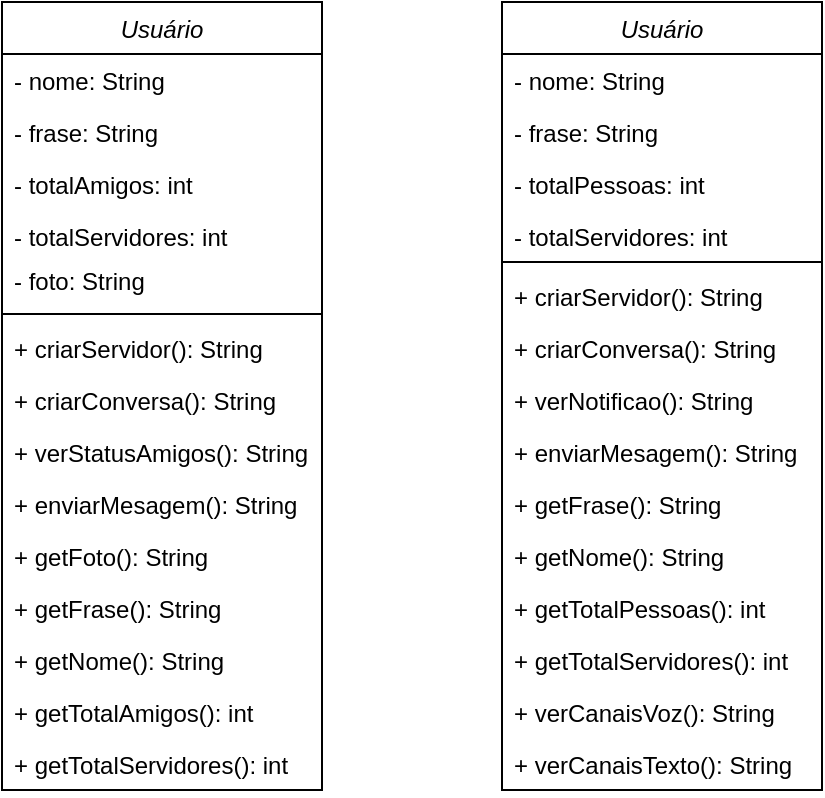 <mxfile version="13.9.2" type="device"><diagram id="C5RBs43oDa-KdzZeNtuy" name="Page-1"><mxGraphModel dx="868" dy="482" grid="1" gridSize="10" guides="1" tooltips="1" connect="1" arrows="1" fold="1" page="1" pageScale="1" pageWidth="827" pageHeight="1169" math="0" shadow="0"><root><mxCell id="WIyWlLk6GJQsqaUBKTNV-0"/><mxCell id="WIyWlLk6GJQsqaUBKTNV-1" parent="WIyWlLk6GJQsqaUBKTNV-0"/><mxCell id="zkfFHV4jXpPFQw0GAbJ--0" value="Usuário" style="swimlane;fontStyle=2;align=center;verticalAlign=top;childLayout=stackLayout;horizontal=1;startSize=26;horizontalStack=0;resizeParent=1;resizeLast=0;collapsible=1;marginBottom=0;rounded=0;shadow=0;strokeWidth=1;" parent="WIyWlLk6GJQsqaUBKTNV-1" vertex="1"><mxGeometry x="220" y="120" width="160" height="394" as="geometry"><mxRectangle x="230" y="140" width="160" height="26" as="alternateBounds"/></mxGeometry></mxCell><mxCell id="zkfFHV4jXpPFQw0GAbJ--1" value="- nome: String" style="text;align=left;verticalAlign=top;spacingLeft=4;spacingRight=4;overflow=hidden;rotatable=0;points=[[0,0.5],[1,0.5]];portConstraint=eastwest;" parent="zkfFHV4jXpPFQw0GAbJ--0" vertex="1"><mxGeometry y="26" width="160" height="26" as="geometry"/></mxCell><mxCell id="zkfFHV4jXpPFQw0GAbJ--2" value="- frase: String" style="text;align=left;verticalAlign=top;spacingLeft=4;spacingRight=4;overflow=hidden;rotatable=0;points=[[0,0.5],[1,0.5]];portConstraint=eastwest;rounded=0;shadow=0;html=0;" parent="zkfFHV4jXpPFQw0GAbJ--0" vertex="1"><mxGeometry y="52" width="160" height="26" as="geometry"/></mxCell><mxCell id="T63i-vuRl0Q1K7sB085m-0" value="- totalAmigos: int" style="text;align=left;verticalAlign=top;spacingLeft=4;spacingRight=4;overflow=hidden;rotatable=0;points=[[0,0.5],[1,0.5]];portConstraint=eastwest;rounded=0;shadow=0;html=0;" parent="zkfFHV4jXpPFQw0GAbJ--0" vertex="1"><mxGeometry y="78" width="160" height="26" as="geometry"/></mxCell><mxCell id="zkfFHV4jXpPFQw0GAbJ--3" value="- totalServidores: int" style="text;align=left;verticalAlign=top;spacingLeft=4;spacingRight=4;overflow=hidden;rotatable=0;points=[[0,0.5],[1,0.5]];portConstraint=eastwest;rounded=0;shadow=0;html=0;" parent="zkfFHV4jXpPFQw0GAbJ--0" vertex="1"><mxGeometry y="104" width="160" height="22" as="geometry"/></mxCell><mxCell id="T63i-vuRl0Q1K7sB085m-1" value="- foto: String" style="text;align=left;verticalAlign=top;spacingLeft=4;spacingRight=4;overflow=hidden;rotatable=0;points=[[0,0.5],[1,0.5]];portConstraint=eastwest;rounded=0;shadow=0;html=0;" parent="zkfFHV4jXpPFQw0GAbJ--0" vertex="1"><mxGeometry y="126" width="160" height="26" as="geometry"/></mxCell><mxCell id="zkfFHV4jXpPFQw0GAbJ--4" value="" style="line;html=1;strokeWidth=1;align=left;verticalAlign=middle;spacingTop=-1;spacingLeft=3;spacingRight=3;rotatable=0;labelPosition=right;points=[];portConstraint=eastwest;" parent="zkfFHV4jXpPFQw0GAbJ--0" vertex="1"><mxGeometry y="152" width="160" height="8" as="geometry"/></mxCell><mxCell id="zkfFHV4jXpPFQw0GAbJ--5" value="+ criarServidor(): String" style="text;align=left;verticalAlign=top;spacingLeft=4;spacingRight=4;overflow=hidden;rotatable=0;points=[[0,0.5],[1,0.5]];portConstraint=eastwest;" parent="zkfFHV4jXpPFQw0GAbJ--0" vertex="1"><mxGeometry y="160" width="160" height="26" as="geometry"/></mxCell><mxCell id="T63i-vuRl0Q1K7sB085m-2" value="+ criarConversa(): String" style="text;align=left;verticalAlign=top;spacingLeft=4;spacingRight=4;overflow=hidden;rotatable=0;points=[[0,0.5],[1,0.5]];portConstraint=eastwest;" parent="zkfFHV4jXpPFQw0GAbJ--0" vertex="1"><mxGeometry y="186" width="160" height="26" as="geometry"/></mxCell><mxCell id="T63i-vuRl0Q1K7sB085m-3" value="+ verStatusAmigos(): String" style="text;align=left;verticalAlign=top;spacingLeft=4;spacingRight=4;overflow=hidden;rotatable=0;points=[[0,0.5],[1,0.5]];portConstraint=eastwest;" parent="zkfFHV4jXpPFQw0GAbJ--0" vertex="1"><mxGeometry y="212" width="160" height="26" as="geometry"/></mxCell><mxCell id="T63i-vuRl0Q1K7sB085m-4" value="+ enviarMesagem(): String" style="text;align=left;verticalAlign=top;spacingLeft=4;spacingRight=4;overflow=hidden;rotatable=0;points=[[0,0.5],[1,0.5]];portConstraint=eastwest;" parent="zkfFHV4jXpPFQw0GAbJ--0" vertex="1"><mxGeometry y="238" width="160" height="26" as="geometry"/></mxCell><mxCell id="T63i-vuRl0Q1K7sB085m-5" value="+ getFoto(): String" style="text;align=left;verticalAlign=top;spacingLeft=4;spacingRight=4;overflow=hidden;rotatable=0;points=[[0,0.5],[1,0.5]];portConstraint=eastwest;rounded=0;shadow=0;html=0;" parent="zkfFHV4jXpPFQw0GAbJ--0" vertex="1"><mxGeometry y="264" width="160" height="26" as="geometry"/></mxCell><mxCell id="T63i-vuRl0Q1K7sB085m-9" value="+ getFrase(): String" style="text;align=left;verticalAlign=top;spacingLeft=4;spacingRight=4;overflow=hidden;rotatable=0;points=[[0,0.5],[1,0.5]];portConstraint=eastwest;rounded=0;shadow=0;html=0;" parent="zkfFHV4jXpPFQw0GAbJ--0" vertex="1"><mxGeometry y="290" width="160" height="26" as="geometry"/></mxCell><mxCell id="T63i-vuRl0Q1K7sB085m-6" value="+ getNome(): String" style="text;align=left;verticalAlign=top;spacingLeft=4;spacingRight=4;overflow=hidden;rotatable=0;points=[[0,0.5],[1,0.5]];portConstraint=eastwest;rounded=0;shadow=0;html=0;" parent="zkfFHV4jXpPFQw0GAbJ--0" vertex="1"><mxGeometry y="316" width="160" height="26" as="geometry"/></mxCell><mxCell id="T63i-vuRl0Q1K7sB085m-7" value="+ getTotalAmigos(): int" style="text;align=left;verticalAlign=top;spacingLeft=4;spacingRight=4;overflow=hidden;rotatable=0;points=[[0,0.5],[1,0.5]];portConstraint=eastwest;rounded=0;shadow=0;html=0;" parent="zkfFHV4jXpPFQw0GAbJ--0" vertex="1"><mxGeometry y="342" width="160" height="26" as="geometry"/></mxCell><mxCell id="T63i-vuRl0Q1K7sB085m-8" value="+ getTotalServidores(): int" style="text;align=left;verticalAlign=top;spacingLeft=4;spacingRight=4;overflow=hidden;rotatable=0;points=[[0,0.5],[1,0.5]];portConstraint=eastwest;rounded=0;shadow=0;html=0;" parent="zkfFHV4jXpPFQw0GAbJ--0" vertex="1"><mxGeometry y="368" width="160" height="26" as="geometry"/></mxCell><mxCell id="HP39Rmg_kbGi9QP3eYmk-0" value="Usuário" style="swimlane;fontStyle=2;align=center;verticalAlign=top;childLayout=stackLayout;horizontal=1;startSize=26;horizontalStack=0;resizeParent=1;resizeLast=0;collapsible=1;marginBottom=0;rounded=0;shadow=0;strokeWidth=1;" vertex="1" parent="WIyWlLk6GJQsqaUBKTNV-1"><mxGeometry x="470" y="120" width="160" height="394" as="geometry"><mxRectangle x="230" y="140" width="160" height="26" as="alternateBounds"/></mxGeometry></mxCell><mxCell id="HP39Rmg_kbGi9QP3eYmk-1" value="- nome: String" style="text;align=left;verticalAlign=top;spacingLeft=4;spacingRight=4;overflow=hidden;rotatable=0;points=[[0,0.5],[1,0.5]];portConstraint=eastwest;" vertex="1" parent="HP39Rmg_kbGi9QP3eYmk-0"><mxGeometry y="26" width="160" height="26" as="geometry"/></mxCell><mxCell id="HP39Rmg_kbGi9QP3eYmk-2" value="- frase: String" style="text;align=left;verticalAlign=top;spacingLeft=4;spacingRight=4;overflow=hidden;rotatable=0;points=[[0,0.5],[1,0.5]];portConstraint=eastwest;rounded=0;shadow=0;html=0;" vertex="1" parent="HP39Rmg_kbGi9QP3eYmk-0"><mxGeometry y="52" width="160" height="26" as="geometry"/></mxCell><mxCell id="HP39Rmg_kbGi9QP3eYmk-3" value="- totalPessoas: int" style="text;align=left;verticalAlign=top;spacingLeft=4;spacingRight=4;overflow=hidden;rotatable=0;points=[[0,0.5],[1,0.5]];portConstraint=eastwest;rounded=0;shadow=0;html=0;" vertex="1" parent="HP39Rmg_kbGi9QP3eYmk-0"><mxGeometry y="78" width="160" height="26" as="geometry"/></mxCell><mxCell id="HP39Rmg_kbGi9QP3eYmk-4" value="- totalServidores: int" style="text;align=left;verticalAlign=top;spacingLeft=4;spacingRight=4;overflow=hidden;rotatable=0;points=[[0,0.5],[1,0.5]];portConstraint=eastwest;rounded=0;shadow=0;html=0;" vertex="1" parent="HP39Rmg_kbGi9QP3eYmk-0"><mxGeometry y="104" width="160" height="22" as="geometry"/></mxCell><mxCell id="HP39Rmg_kbGi9QP3eYmk-6" value="" style="line;html=1;strokeWidth=1;align=left;verticalAlign=middle;spacingTop=-1;spacingLeft=3;spacingRight=3;rotatable=0;labelPosition=right;points=[];portConstraint=eastwest;" vertex="1" parent="HP39Rmg_kbGi9QP3eYmk-0"><mxGeometry y="126" width="160" height="8" as="geometry"/></mxCell><mxCell id="HP39Rmg_kbGi9QP3eYmk-7" value="+ criarServidor(): String" style="text;align=left;verticalAlign=top;spacingLeft=4;spacingRight=4;overflow=hidden;rotatable=0;points=[[0,0.5],[1,0.5]];portConstraint=eastwest;" vertex="1" parent="HP39Rmg_kbGi9QP3eYmk-0"><mxGeometry y="134" width="160" height="26" as="geometry"/></mxCell><mxCell id="HP39Rmg_kbGi9QP3eYmk-8" value="+ criarConversa(): String" style="text;align=left;verticalAlign=top;spacingLeft=4;spacingRight=4;overflow=hidden;rotatable=0;points=[[0,0.5],[1,0.5]];portConstraint=eastwest;" vertex="1" parent="HP39Rmg_kbGi9QP3eYmk-0"><mxGeometry y="160" width="160" height="26" as="geometry"/></mxCell><mxCell id="HP39Rmg_kbGi9QP3eYmk-9" value="+ verNotificao(): String" style="text;align=left;verticalAlign=top;spacingLeft=4;spacingRight=4;overflow=hidden;rotatable=0;points=[[0,0.5],[1,0.5]];portConstraint=eastwest;" vertex="1" parent="HP39Rmg_kbGi9QP3eYmk-0"><mxGeometry y="186" width="160" height="26" as="geometry"/></mxCell><mxCell id="HP39Rmg_kbGi9QP3eYmk-10" value="+ enviarMesagem(): String" style="text;align=left;verticalAlign=top;spacingLeft=4;spacingRight=4;overflow=hidden;rotatable=0;points=[[0,0.5],[1,0.5]];portConstraint=eastwest;" vertex="1" parent="HP39Rmg_kbGi9QP3eYmk-0"><mxGeometry y="212" width="160" height="26" as="geometry"/></mxCell><mxCell id="HP39Rmg_kbGi9QP3eYmk-12" value="+ getFrase(): String" style="text;align=left;verticalAlign=top;spacingLeft=4;spacingRight=4;overflow=hidden;rotatable=0;points=[[0,0.5],[1,0.5]];portConstraint=eastwest;rounded=0;shadow=0;html=0;" vertex="1" parent="HP39Rmg_kbGi9QP3eYmk-0"><mxGeometry y="238" width="160" height="26" as="geometry"/></mxCell><mxCell id="HP39Rmg_kbGi9QP3eYmk-13" value="+ getNome(): String" style="text;align=left;verticalAlign=top;spacingLeft=4;spacingRight=4;overflow=hidden;rotatable=0;points=[[0,0.5],[1,0.5]];portConstraint=eastwest;rounded=0;shadow=0;html=0;" vertex="1" parent="HP39Rmg_kbGi9QP3eYmk-0"><mxGeometry y="264" width="160" height="26" as="geometry"/></mxCell><mxCell id="HP39Rmg_kbGi9QP3eYmk-14" value="+ getTotalPessoas(): int" style="text;align=left;verticalAlign=top;spacingLeft=4;spacingRight=4;overflow=hidden;rotatable=0;points=[[0,0.5],[1,0.5]];portConstraint=eastwest;rounded=0;shadow=0;html=0;" vertex="1" parent="HP39Rmg_kbGi9QP3eYmk-0"><mxGeometry y="290" width="160" height="26" as="geometry"/></mxCell><mxCell id="HP39Rmg_kbGi9QP3eYmk-15" value="+ getTotalServidores(): int" style="text;align=left;verticalAlign=top;spacingLeft=4;spacingRight=4;overflow=hidden;rotatable=0;points=[[0,0.5],[1,0.5]];portConstraint=eastwest;rounded=0;shadow=0;html=0;" vertex="1" parent="HP39Rmg_kbGi9QP3eYmk-0"><mxGeometry y="316" width="160" height="26" as="geometry"/></mxCell><mxCell id="HP39Rmg_kbGi9QP3eYmk-17" value="+ verCanaisVoz(): String" style="text;align=left;verticalAlign=top;spacingLeft=4;spacingRight=4;overflow=hidden;rotatable=0;points=[[0,0.5],[1,0.5]];portConstraint=eastwest;" vertex="1" parent="HP39Rmg_kbGi9QP3eYmk-0"><mxGeometry y="342" width="160" height="26" as="geometry"/></mxCell><mxCell id="HP39Rmg_kbGi9QP3eYmk-18" value="+ verCanaisTexto(): String" style="text;align=left;verticalAlign=top;spacingLeft=4;spacingRight=4;overflow=hidden;rotatable=0;points=[[0,0.5],[1,0.5]];portConstraint=eastwest;" vertex="1" parent="HP39Rmg_kbGi9QP3eYmk-0"><mxGeometry y="368" width="160" height="26" as="geometry"/></mxCell></root></mxGraphModel></diagram></mxfile>
